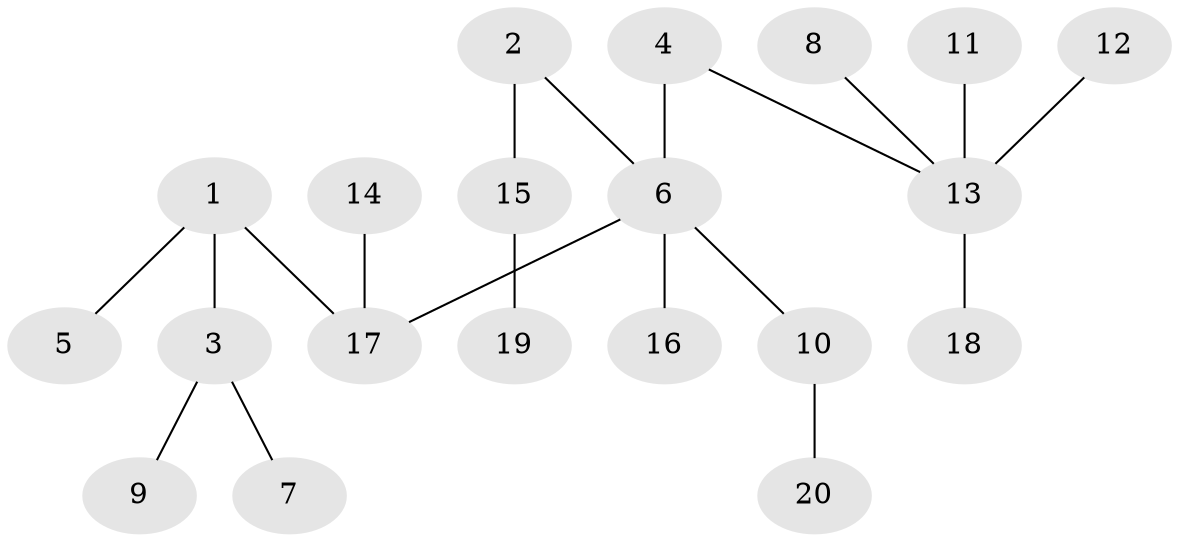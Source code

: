 // original degree distribution, {4: 0.06, 3: 0.16, 7: 0.04, 2: 0.22, 1: 0.52}
// Generated by graph-tools (version 1.1) at 2025/37/03/04/25 23:37:28]
// undirected, 20 vertices, 19 edges
graph export_dot {
  node [color=gray90,style=filled];
  1;
  2;
  3;
  4;
  5;
  6;
  7;
  8;
  9;
  10;
  11;
  12;
  13;
  14;
  15;
  16;
  17;
  18;
  19;
  20;
  1 -- 3 [weight=1.0];
  1 -- 5 [weight=1.0];
  1 -- 17 [weight=1.0];
  2 -- 6 [weight=1.0];
  2 -- 15 [weight=1.0];
  3 -- 7 [weight=1.0];
  3 -- 9 [weight=1.0];
  4 -- 6 [weight=1.0];
  4 -- 13 [weight=1.0];
  6 -- 10 [weight=1.0];
  6 -- 16 [weight=1.0];
  6 -- 17 [weight=1.0];
  8 -- 13 [weight=1.0];
  10 -- 20 [weight=1.0];
  11 -- 13 [weight=1.0];
  12 -- 13 [weight=1.0];
  13 -- 18 [weight=1.0];
  14 -- 17 [weight=1.0];
  15 -- 19 [weight=1.0];
}
